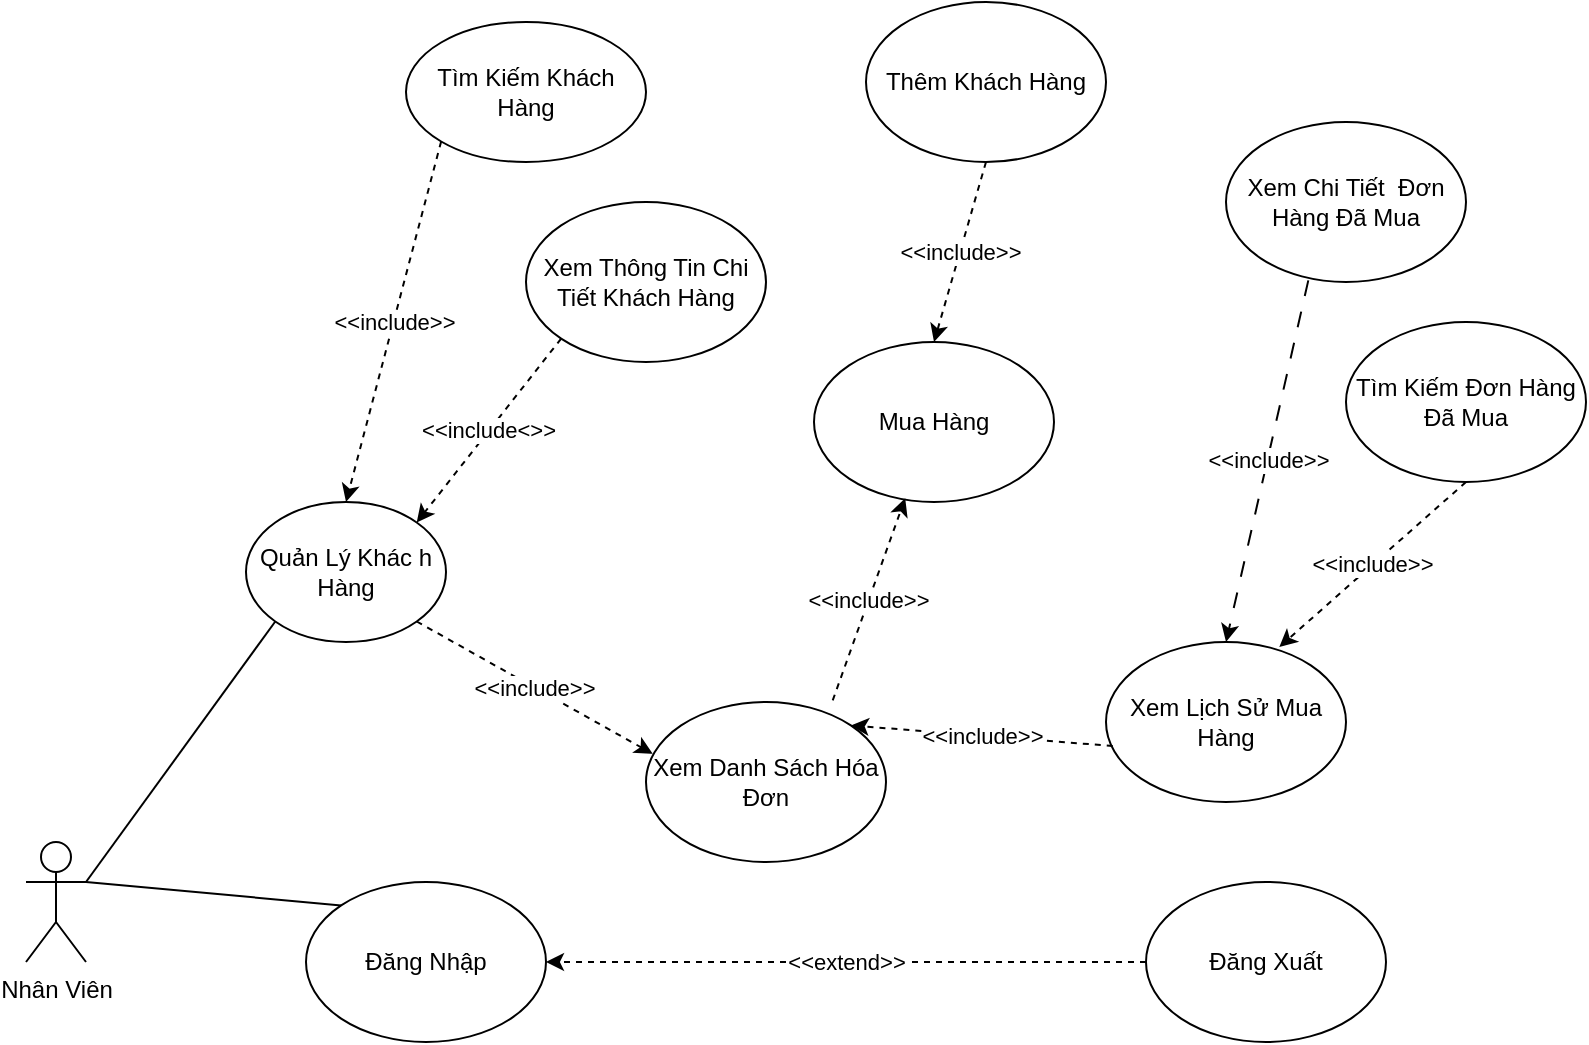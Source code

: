 <mxfile version="22.0.4" type="github">
  <diagram name="Trang-1" id="cRhxTb4dwH8EbBF6ad0r">
    <mxGraphModel dx="1677" dy="988" grid="1" gridSize="10" guides="1" tooltips="1" connect="1" arrows="1" fold="1" page="1" pageScale="1" pageWidth="827" pageHeight="1169" math="0" shadow="0">
      <root>
        <mxCell id="0" />
        <mxCell id="1" parent="0" />
        <mxCell id="OS8SzAuIN68yGedKDTT5-3" value="Nhân Viên" style="shape=umlActor;verticalLabelPosition=bottom;verticalAlign=top;html=1;outlineConnect=0;" vertex="1" parent="1">
          <mxGeometry x="20" y="530" width="30" height="60" as="geometry" />
        </mxCell>
        <mxCell id="OS8SzAuIN68yGedKDTT5-9" value="Quản Lý Khác h Hàng" style="ellipse;whiteSpace=wrap;html=1;" vertex="1" parent="1">
          <mxGeometry x="130" y="360" width="100" height="70" as="geometry" />
        </mxCell>
        <mxCell id="OS8SzAuIN68yGedKDTT5-15" value="Tìm Kiếm Khách Hàng" style="ellipse;whiteSpace=wrap;html=1;" vertex="1" parent="1">
          <mxGeometry x="210" y="120" width="120" height="70" as="geometry" />
        </mxCell>
        <mxCell id="OS8SzAuIN68yGedKDTT5-18" value="Đăng Nhập" style="ellipse;whiteSpace=wrap;html=1;" vertex="1" parent="1">
          <mxGeometry x="160" y="550" width="120" height="80" as="geometry" />
        </mxCell>
        <mxCell id="OS8SzAuIN68yGedKDTT5-68" value="" style="endArrow=none;html=1;rounded=0;exitX=1;exitY=0.333;exitDx=0;exitDy=0;exitPerimeter=0;entryX=0;entryY=0;entryDx=0;entryDy=0;endFill=0;" edge="1" parent="1" source="OS8SzAuIN68yGedKDTT5-3" target="OS8SzAuIN68yGedKDTT5-18">
          <mxGeometry width="50" height="50" relative="1" as="geometry">
            <mxPoint x="290" y="580" as="sourcePoint" />
            <mxPoint x="420" y="500" as="targetPoint" />
          </mxGeometry>
        </mxCell>
        <mxCell id="OS8SzAuIN68yGedKDTT5-69" value="Đăng Xuất" style="ellipse;whiteSpace=wrap;html=1;" vertex="1" parent="1">
          <mxGeometry x="580" y="550" width="120" height="80" as="geometry" />
        </mxCell>
        <mxCell id="OS8SzAuIN68yGedKDTT5-70" value="&amp;lt;&amp;lt;extend&amp;gt;&amp;gt;" style="endArrow=classic;html=1;rounded=0;exitX=0;exitY=0.5;exitDx=0;exitDy=0;entryX=1;entryY=0.5;entryDx=0;entryDy=0;dashed=1;" edge="1" parent="1" source="OS8SzAuIN68yGedKDTT5-69" target="OS8SzAuIN68yGedKDTT5-18">
          <mxGeometry width="50" height="50" relative="1" as="geometry">
            <mxPoint x="370" y="720" as="sourcePoint" />
            <mxPoint x="420" y="670" as="targetPoint" />
          </mxGeometry>
        </mxCell>
        <mxCell id="OS8SzAuIN68yGedKDTT5-71" value="" style="endArrow=none;html=1;rounded=0;entryX=0;entryY=1;entryDx=0;entryDy=0;endFill=0;" edge="1" parent="1" target="OS8SzAuIN68yGedKDTT5-9">
          <mxGeometry width="50" height="50" relative="1" as="geometry">
            <mxPoint x="50" y="550" as="sourcePoint" />
            <mxPoint x="420" y="500" as="targetPoint" />
          </mxGeometry>
        </mxCell>
        <mxCell id="OS8SzAuIN68yGedKDTT5-72" value="Xem Thông Tin Chi Tiết Khách Hàng" style="ellipse;whiteSpace=wrap;html=1;" vertex="1" parent="1">
          <mxGeometry x="270" y="210" width="120" height="80" as="geometry" />
        </mxCell>
        <mxCell id="OS8SzAuIN68yGedKDTT5-73" value="Xem Lịch Sử Mua Hàng" style="ellipse;whiteSpace=wrap;html=1;" vertex="1" parent="1">
          <mxGeometry x="560" y="430" width="120" height="80" as="geometry" />
        </mxCell>
        <mxCell id="OS8SzAuIN68yGedKDTT5-74" value="Xem Chi Tiết&amp;nbsp; Đơn Hàng Đã Mua" style="ellipse;whiteSpace=wrap;html=1;" vertex="1" parent="1">
          <mxGeometry x="620" y="170" width="120" height="80" as="geometry" />
        </mxCell>
        <mxCell id="OS8SzAuIN68yGedKDTT5-76" value="Xem Danh Sách Hóa Đơn" style="ellipse;whiteSpace=wrap;html=1;" vertex="1" parent="1">
          <mxGeometry x="330" y="460" width="120" height="80" as="geometry" />
        </mxCell>
        <mxCell id="OS8SzAuIN68yGedKDTT5-79" value="&amp;lt;&amp;lt;include&amp;gt;&amp;gt;" style="endArrow=classic;html=1;rounded=0;exitX=1;exitY=1;exitDx=0;exitDy=0;entryX=0.028;entryY=0.324;entryDx=0;entryDy=0;entryPerimeter=0;dashed=1;" edge="1" parent="1" source="OS8SzAuIN68yGedKDTT5-9" target="OS8SzAuIN68yGedKDTT5-76">
          <mxGeometry width="50" height="50" relative="1" as="geometry">
            <mxPoint x="370" y="550" as="sourcePoint" />
            <mxPoint x="420" y="500" as="targetPoint" />
          </mxGeometry>
        </mxCell>
        <mxCell id="OS8SzAuIN68yGedKDTT5-81" value="&amp;lt;&amp;lt;include&amp;lt;&amp;gt;&amp;gt;" style="endArrow=classic;html=1;rounded=0;exitX=0;exitY=1;exitDx=0;exitDy=0;entryX=1;entryY=0;entryDx=0;entryDy=0;dashed=1;" edge="1" parent="1" source="OS8SzAuIN68yGedKDTT5-72" target="OS8SzAuIN68yGedKDTT5-9">
          <mxGeometry width="50" height="50" relative="1" as="geometry">
            <mxPoint x="370" y="390" as="sourcePoint" />
            <mxPoint x="420" y="340" as="targetPoint" />
          </mxGeometry>
        </mxCell>
        <mxCell id="OS8SzAuIN68yGedKDTT5-82" value="&amp;lt;&amp;lt;include&amp;gt;&amp;gt;" style="endArrow=classic;html=1;rounded=0;entryX=1;entryY=0;entryDx=0;entryDy=0;exitX=0.028;exitY=0.65;exitDx=0;exitDy=0;exitPerimeter=0;dashed=1;" edge="1" parent="1" source="OS8SzAuIN68yGedKDTT5-73" target="OS8SzAuIN68yGedKDTT5-76">
          <mxGeometry width="50" height="50" relative="1" as="geometry">
            <mxPoint x="370" y="390" as="sourcePoint" />
            <mxPoint x="420" y="340" as="targetPoint" />
          </mxGeometry>
        </mxCell>
        <mxCell id="OS8SzAuIN68yGedKDTT5-84" value="&amp;lt;&amp;lt;include&amp;gt;&amp;gt;" style="endArrow=classic;html=1;rounded=0;exitX=0.343;exitY=0.99;exitDx=0;exitDy=0;exitPerimeter=0;entryX=0.5;entryY=0;entryDx=0;entryDy=0;dashed=1;dashPattern=8 8;" edge="1" parent="1" source="OS8SzAuIN68yGedKDTT5-74" target="OS8SzAuIN68yGedKDTT5-73">
          <mxGeometry width="50" height="50" relative="1" as="geometry">
            <mxPoint x="370" y="390" as="sourcePoint" />
            <mxPoint x="420" y="340" as="targetPoint" />
          </mxGeometry>
        </mxCell>
        <mxCell id="OS8SzAuIN68yGedKDTT5-85" value="&amp;lt;&amp;lt;include&amp;gt;&amp;gt;" style="endArrow=classic;html=1;rounded=0;exitX=0;exitY=1;exitDx=0;exitDy=0;entryX=0.5;entryY=0;entryDx=0;entryDy=0;dashed=1;" edge="1" parent="1" source="OS8SzAuIN68yGedKDTT5-15" target="OS8SzAuIN68yGedKDTT5-9">
          <mxGeometry width="50" height="50" relative="1" as="geometry">
            <mxPoint x="370" y="390" as="sourcePoint" />
            <mxPoint x="420" y="340" as="targetPoint" />
          </mxGeometry>
        </mxCell>
        <mxCell id="OS8SzAuIN68yGedKDTT5-86" value="Tìm Kiếm Đơn Hàng Đã Mua" style="ellipse;whiteSpace=wrap;html=1;" vertex="1" parent="1">
          <mxGeometry x="680" y="270" width="120" height="80" as="geometry" />
        </mxCell>
        <mxCell id="OS8SzAuIN68yGedKDTT5-87" value="&amp;lt;&amp;lt;include&amp;gt;&amp;gt;" style="endArrow=classic;html=1;rounded=0;exitX=0.5;exitY=1;exitDx=0;exitDy=0;entryX=0.722;entryY=0.032;entryDx=0;entryDy=0;entryPerimeter=0;dashed=1;" edge="1" parent="1" source="OS8SzAuIN68yGedKDTT5-86" target="OS8SzAuIN68yGedKDTT5-73">
          <mxGeometry width="50" height="50" relative="1" as="geometry">
            <mxPoint x="370" y="390" as="sourcePoint" />
            <mxPoint x="420" y="340" as="targetPoint" />
          </mxGeometry>
        </mxCell>
        <mxCell id="OS8SzAuIN68yGedKDTT5-91" value="Mua Hàng" style="ellipse;whiteSpace=wrap;html=1;" vertex="1" parent="1">
          <mxGeometry x="414" y="280" width="120" height="80" as="geometry" />
        </mxCell>
        <mxCell id="OS8SzAuIN68yGedKDTT5-92" value="&amp;lt;&amp;lt;include&amp;gt;&amp;gt;" style="endArrow=classic;html=1;rounded=0;entryX=0.38;entryY=0.976;entryDx=0;entryDy=0;entryPerimeter=0;dashed=1;exitX=0.778;exitY=-0.01;exitDx=0;exitDy=0;exitPerimeter=0;" edge="1" parent="1" source="OS8SzAuIN68yGedKDTT5-76" target="OS8SzAuIN68yGedKDTT5-91">
          <mxGeometry width="50" height="50" relative="1" as="geometry">
            <mxPoint x="463.329" y="261.0" as="sourcePoint" />
            <mxPoint x="420" y="340" as="targetPoint" />
          </mxGeometry>
        </mxCell>
        <mxCell id="OS8SzAuIN68yGedKDTT5-93" value="Thêm Khách Hàng" style="ellipse;whiteSpace=wrap;html=1;" vertex="1" parent="1">
          <mxGeometry x="440" y="110" width="120" height="80" as="geometry" />
        </mxCell>
        <mxCell id="OS8SzAuIN68yGedKDTT5-94" value="&amp;lt;&amp;lt;include&amp;gt;&amp;gt;" style="endArrow=classic;html=1;rounded=0;exitX=0.5;exitY=1;exitDx=0;exitDy=0;entryX=0.5;entryY=0;entryDx=0;entryDy=0;dashed=1;" edge="1" parent="1" source="OS8SzAuIN68yGedKDTT5-93" target="OS8SzAuIN68yGedKDTT5-91">
          <mxGeometry width="50" height="50" relative="1" as="geometry">
            <mxPoint x="370" y="390" as="sourcePoint" />
            <mxPoint x="420" y="340" as="targetPoint" />
          </mxGeometry>
        </mxCell>
      </root>
    </mxGraphModel>
  </diagram>
</mxfile>
